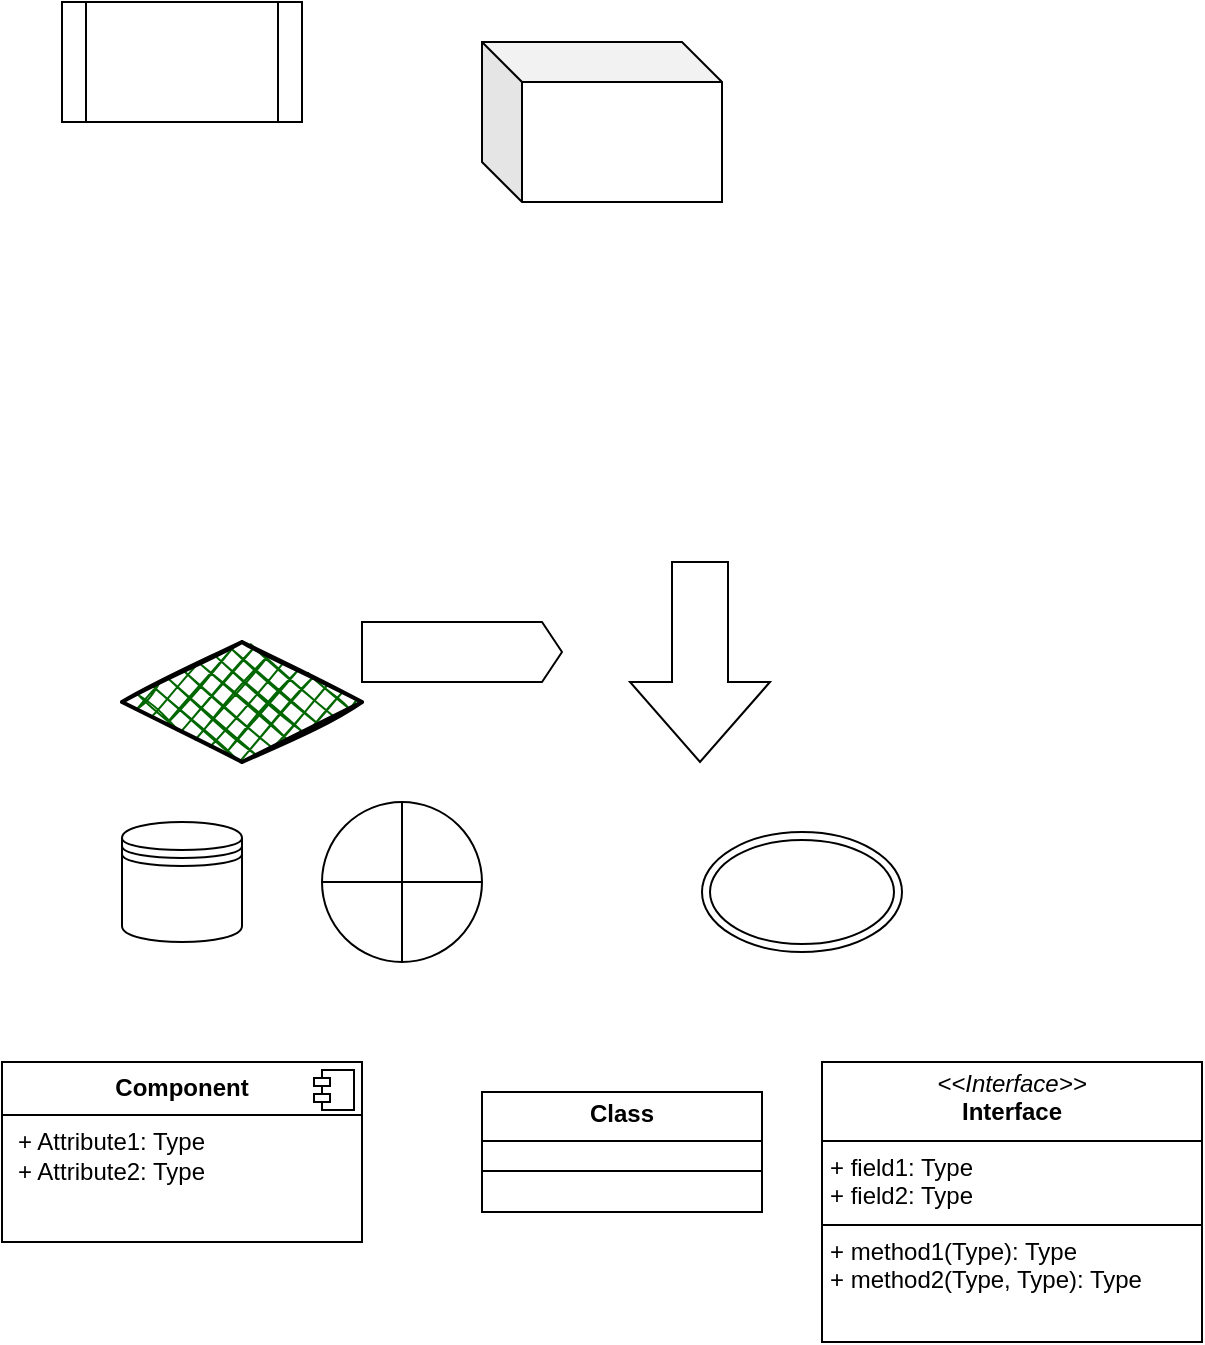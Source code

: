 <mxfile version="24.3.1" type="github">
  <diagram name="第 1 页" id="arsVhKZ8W47qlSnn1r9t">
    <mxGraphModel dx="1422" dy="964" grid="1" gridSize="10" guides="1" tooltips="1" connect="1" arrows="1" fold="1" page="1" pageScale="1" pageWidth="827" pageHeight="1169" math="0" shadow="0">
      <root>
        <mxCell id="0" />
        <mxCell id="1" parent="0" />
        <mxCell id="9R1-RXUIYMDiigqQ6hEe-1" value="" style="shape=datastore;whiteSpace=wrap;html=1;" vertex="1" parent="1">
          <mxGeometry x="160" y="520" width="60" height="60" as="geometry" />
        </mxCell>
        <mxCell id="9R1-RXUIYMDiigqQ6hEe-2" value="" style="shape=orEllipse;perimeter=ellipsePerimeter;whiteSpace=wrap;html=1;backgroundOutline=1;" vertex="1" parent="1">
          <mxGeometry x="260" y="510" width="80" height="80" as="geometry" />
        </mxCell>
        <mxCell id="9R1-RXUIYMDiigqQ6hEe-3" value="" style="ellipse;shape=doubleEllipse;whiteSpace=wrap;html=1;" vertex="1" parent="1">
          <mxGeometry x="450" y="525" width="100" height="60" as="geometry" />
        </mxCell>
        <mxCell id="9R1-RXUIYMDiigqQ6hEe-4" value="" style="rhombus;whiteSpace=wrap;html=1;strokeWidth=2;fillWeight=-1;hachureGap=8;fillStyle=cross-hatch;fillColor=#006600;sketch=1;" vertex="1" parent="1">
          <mxGeometry x="160" y="430" width="120" height="60" as="geometry" />
        </mxCell>
        <mxCell id="9R1-RXUIYMDiigqQ6hEe-5" value="" style="html=1;shadow=0;dashed=0;align=center;verticalAlign=middle;shape=mxgraph.arrows2.arrow;dy=0;dx=10;notch=0;" vertex="1" parent="1">
          <mxGeometry x="280" y="420" width="100" height="30" as="geometry" />
        </mxCell>
        <mxCell id="9R1-RXUIYMDiigqQ6hEe-6" value="" style="html=1;shadow=0;dashed=0;align=center;verticalAlign=middle;shape=mxgraph.arrows2.arrow;dy=0.6;dx=40;direction=south;notch=0;" vertex="1" parent="1">
          <mxGeometry x="414" y="390" width="70" height="100" as="geometry" />
        </mxCell>
        <mxCell id="9R1-RXUIYMDiigqQ6hEe-7" value="&lt;p style=&quot;margin:0px;margin-top:6px;text-align:center;&quot;&gt;&lt;b&gt;Component&lt;/b&gt;&lt;/p&gt;&lt;hr size=&quot;1&quot; style=&quot;border-style:solid;&quot;/&gt;&lt;p style=&quot;margin:0px;margin-left:8px;&quot;&gt;+ Attribute1: Type&lt;br/&gt;+ Attribute2: Type&lt;/p&gt;" style="align=left;overflow=fill;html=1;dropTarget=0;whiteSpace=wrap;" vertex="1" parent="1">
          <mxGeometry x="100" y="640" width="180" height="90" as="geometry" />
        </mxCell>
        <mxCell id="9R1-RXUIYMDiigqQ6hEe-8" value="" style="shape=component;jettyWidth=8;jettyHeight=4;" vertex="1" parent="9R1-RXUIYMDiigqQ6hEe-7">
          <mxGeometry x="1" width="20" height="20" relative="1" as="geometry">
            <mxPoint x="-24" y="4" as="offset" />
          </mxGeometry>
        </mxCell>
        <mxCell id="9R1-RXUIYMDiigqQ6hEe-9" value="&lt;p style=&quot;margin:0px;margin-top:4px;text-align:center;&quot;&gt;&lt;b&gt;Class&lt;/b&gt;&lt;/p&gt;&lt;hr size=&quot;1&quot; style=&quot;border-style:solid;&quot;/&gt;&lt;div style=&quot;height:2px;&quot;&gt;&lt;/div&gt;&lt;hr size=&quot;1&quot; style=&quot;border-style:solid;&quot;/&gt;&lt;div style=&quot;height:2px;&quot;&gt;&lt;/div&gt;" style="verticalAlign=top;align=left;overflow=fill;html=1;whiteSpace=wrap;" vertex="1" parent="1">
          <mxGeometry x="340" y="655" width="140" height="60" as="geometry" />
        </mxCell>
        <mxCell id="9R1-RXUIYMDiigqQ6hEe-10" value="&lt;p style=&quot;margin:0px;margin-top:4px;text-align:center;&quot;&gt;&lt;i&gt;&amp;lt;&amp;lt;Interface&amp;gt;&amp;gt;&lt;/i&gt;&lt;br/&gt;&lt;b&gt;Interface&lt;/b&gt;&lt;/p&gt;&lt;hr size=&quot;1&quot; style=&quot;border-style:solid;&quot;/&gt;&lt;p style=&quot;margin:0px;margin-left:4px;&quot;&gt;+ field1: Type&lt;br/&gt;+ field2: Type&lt;/p&gt;&lt;hr size=&quot;1&quot; style=&quot;border-style:solid;&quot;/&gt;&lt;p style=&quot;margin:0px;margin-left:4px;&quot;&gt;+ method1(Type): Type&lt;br/&gt;+ method2(Type, Type): Type&lt;/p&gt;" style="verticalAlign=top;align=left;overflow=fill;html=1;whiteSpace=wrap;" vertex="1" parent="1">
          <mxGeometry x="510" y="640" width="190" height="140" as="geometry" />
        </mxCell>
        <mxCell id="9R1-RXUIYMDiigqQ6hEe-11" value="" style="shape=process;whiteSpace=wrap;html=1;backgroundOutline=1;" vertex="1" parent="1">
          <mxGeometry x="130" y="110" width="120" height="60" as="geometry" />
        </mxCell>
        <mxCell id="9R1-RXUIYMDiigqQ6hEe-12" value="" style="shape=cube;whiteSpace=wrap;html=1;boundedLbl=1;backgroundOutline=1;darkOpacity=0.05;darkOpacity2=0.1;" vertex="1" parent="1">
          <mxGeometry x="340" y="130" width="120" height="80" as="geometry" />
        </mxCell>
      </root>
    </mxGraphModel>
  </diagram>
</mxfile>
